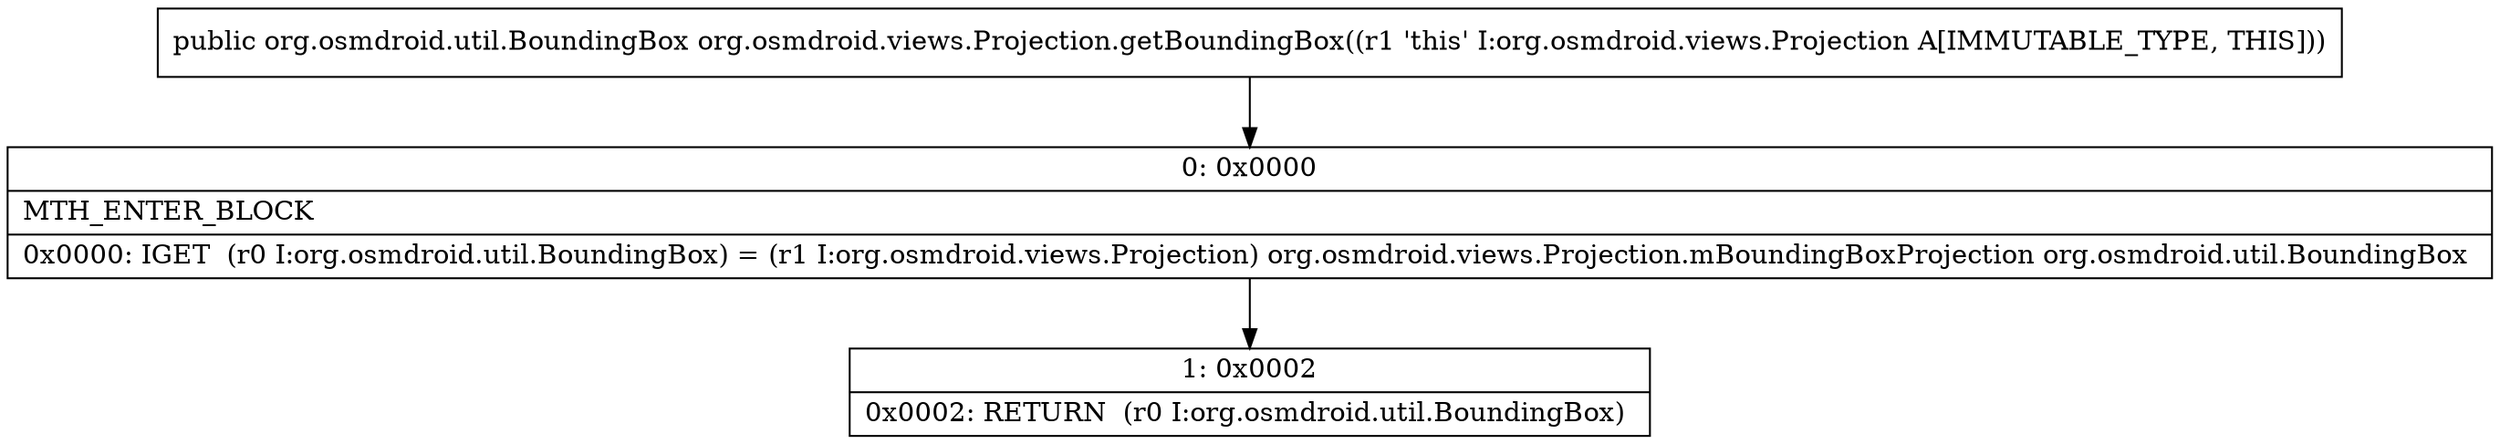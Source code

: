 digraph "CFG fororg.osmdroid.views.Projection.getBoundingBox()Lorg\/osmdroid\/util\/BoundingBox;" {
Node_0 [shape=record,label="{0\:\ 0x0000|MTH_ENTER_BLOCK\l|0x0000: IGET  (r0 I:org.osmdroid.util.BoundingBox) = (r1 I:org.osmdroid.views.Projection) org.osmdroid.views.Projection.mBoundingBoxProjection org.osmdroid.util.BoundingBox \l}"];
Node_1 [shape=record,label="{1\:\ 0x0002|0x0002: RETURN  (r0 I:org.osmdroid.util.BoundingBox) \l}"];
MethodNode[shape=record,label="{public org.osmdroid.util.BoundingBox org.osmdroid.views.Projection.getBoundingBox((r1 'this' I:org.osmdroid.views.Projection A[IMMUTABLE_TYPE, THIS])) }"];
MethodNode -> Node_0;
Node_0 -> Node_1;
}

